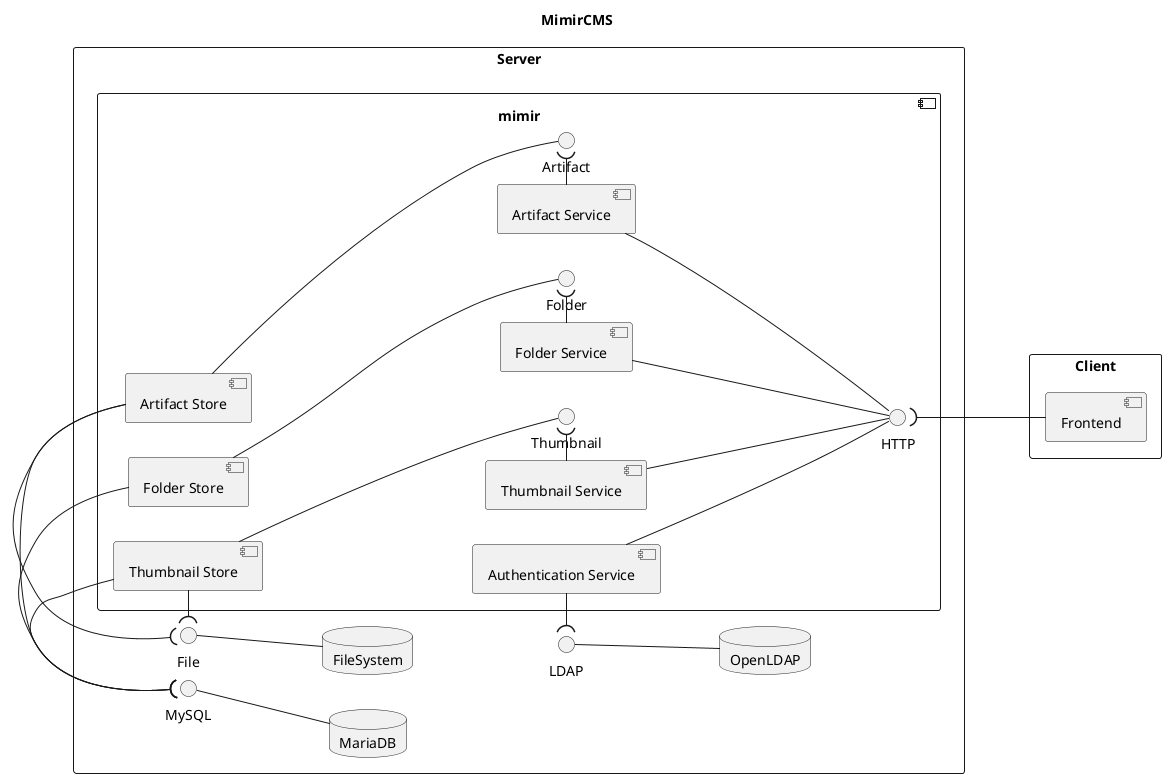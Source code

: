 @startuml

title MimirCMS
left to right direction

rectangle Server {
    database OpenLDAP
    database MariaDB
    database FileSystem
    OpenLDAP -up-() LDAP
    MariaDB -up-() MySQL
    FileSystem -up-() File
    
    component mimir {
        [Artifact Service] ---() HTTP
        [Folder Service] ---() HTTP

        [Thumbnail Service] ---() HTTP
        
        [Artifact Store] ---() Artifact
        [Artifact Store] -( File
        [Artifact Store] -( MySQL
        [Artifact Service] -( Artifact
        
        [Folder Store] ---() Folder
        [Folder Store] -( MySQL
        [Folder Service] -( Folder
        
        [Thumbnail Store] ---() Thumbnail
        [Thumbnail Store] -( File
        [Thumbnail Store] -( MySQL
        [Thumbnail Service] -( Thumbnail
        
        [Authentication Service] -( LDAP
        [Authentication Service] ---() HTTP
        
    }
}

rectangle Client {
    [Frontend] -up--( HTTP
}

@enduml 

